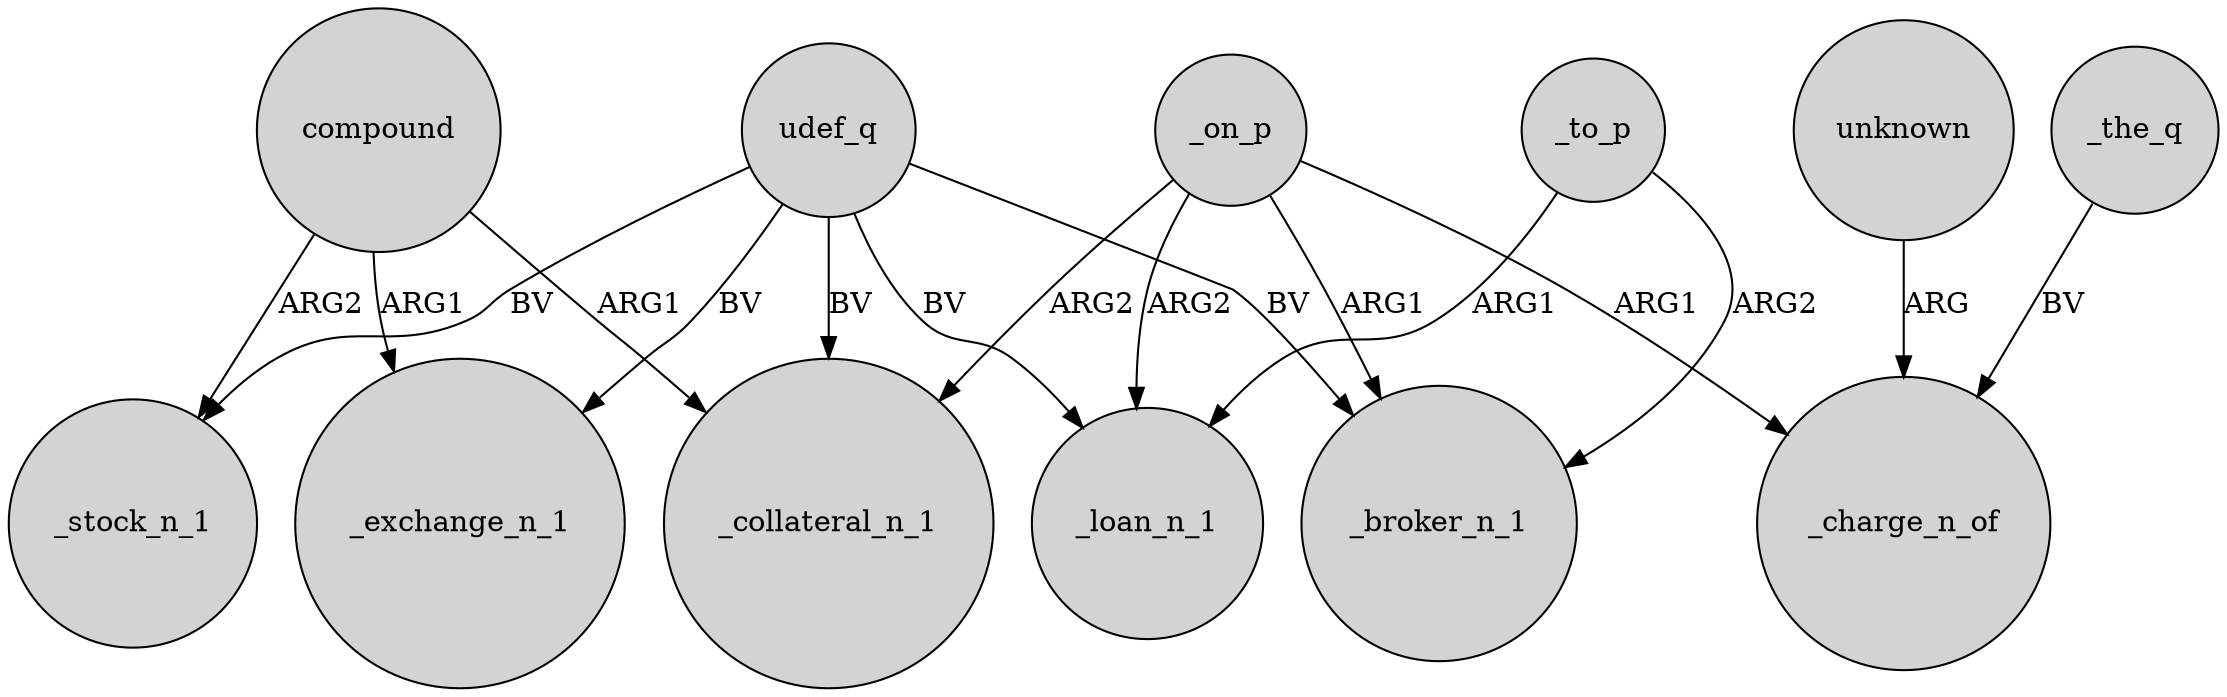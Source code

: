 digraph {
	node [shape=circle style=filled]
	_on_p -> _collateral_n_1 [label=ARG2]
	unknown -> _charge_n_of [label=ARG]
	udef_q -> _stock_n_1 [label=BV]
	_on_p -> _loan_n_1 [label=ARG2]
	_on_p -> _broker_n_1 [label=ARG1]
	compound -> _exchange_n_1 [label=ARG1]
	_on_p -> _charge_n_of [label=ARG1]
	compound -> _collateral_n_1 [label=ARG1]
	udef_q -> _exchange_n_1 [label=BV]
	udef_q -> _broker_n_1 [label=BV]
	_the_q -> _charge_n_of [label=BV]
	compound -> _stock_n_1 [label=ARG2]
	_to_p -> _loan_n_1 [label=ARG1]
	_to_p -> _broker_n_1 [label=ARG2]
	udef_q -> _loan_n_1 [label=BV]
	udef_q -> _collateral_n_1 [label=BV]
}
